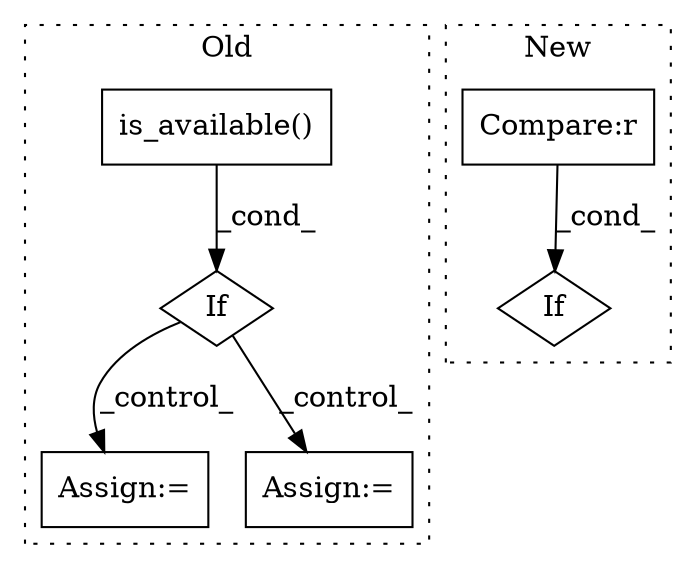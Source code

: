 digraph G {
subgraph cluster0 {
1 [label="is_available()" a="75" s="329" l="25" shape="box"];
4 [label="If" a="96" s="326" l="3" shape="diamond"];
5 [label="Assign:=" a="68" s="411" l="3" shape="box"];
6 [label="Assign:=" a="68" s="368" l="3" shape="box"];
label = "Old";
style="dotted";
}
subgraph cluster1 {
2 [label="If" a="96" s="1174" l="3" shape="diamond"];
3 [label="Compare:r" a="40" s="1177" l="21" shape="box"];
label = "New";
style="dotted";
}
1 -> 4 [label="_cond_"];
3 -> 2 [label="_cond_"];
4 -> 6 [label="_control_"];
4 -> 5 [label="_control_"];
}